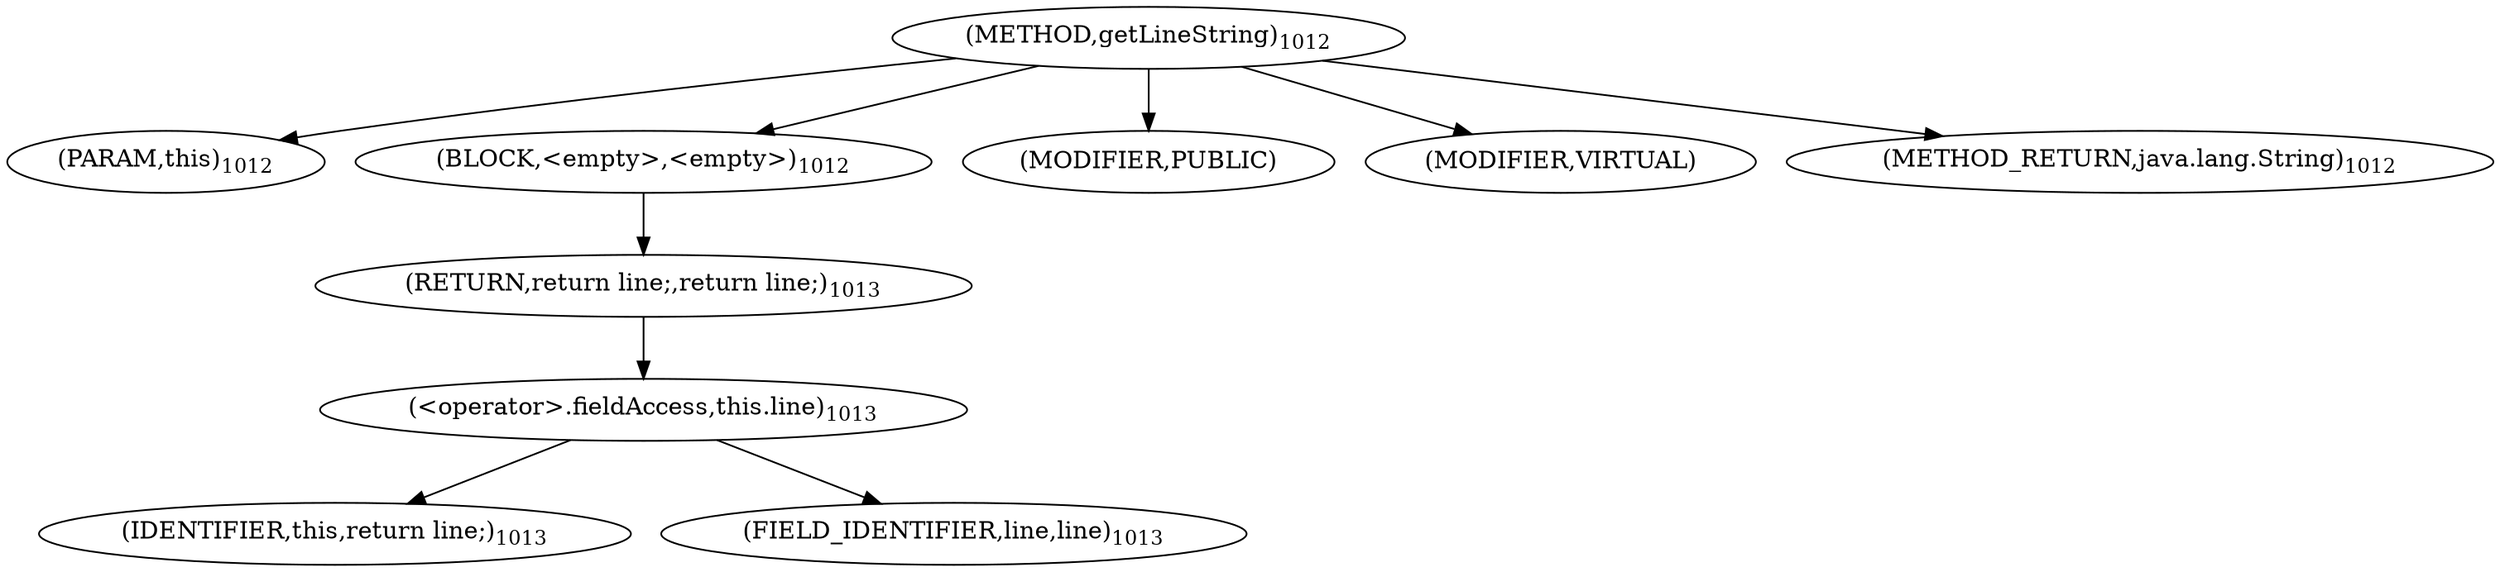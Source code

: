 digraph "getLineString" {  
"2622" [label = <(METHOD,getLineString)<SUB>1012</SUB>> ]
"2623" [label = <(PARAM,this)<SUB>1012</SUB>> ]
"2624" [label = <(BLOCK,&lt;empty&gt;,&lt;empty&gt;)<SUB>1012</SUB>> ]
"2625" [label = <(RETURN,return line;,return line;)<SUB>1013</SUB>> ]
"2626" [label = <(&lt;operator&gt;.fieldAccess,this.line)<SUB>1013</SUB>> ]
"2627" [label = <(IDENTIFIER,this,return line;)<SUB>1013</SUB>> ]
"2628" [label = <(FIELD_IDENTIFIER,line,line)<SUB>1013</SUB>> ]
"2629" [label = <(MODIFIER,PUBLIC)> ]
"2630" [label = <(MODIFIER,VIRTUAL)> ]
"2631" [label = <(METHOD_RETURN,java.lang.String)<SUB>1012</SUB>> ]
  "2622" -> "2623" 
  "2622" -> "2624" 
  "2622" -> "2629" 
  "2622" -> "2630" 
  "2622" -> "2631" 
  "2624" -> "2625" 
  "2625" -> "2626" 
  "2626" -> "2627" 
  "2626" -> "2628" 
}
